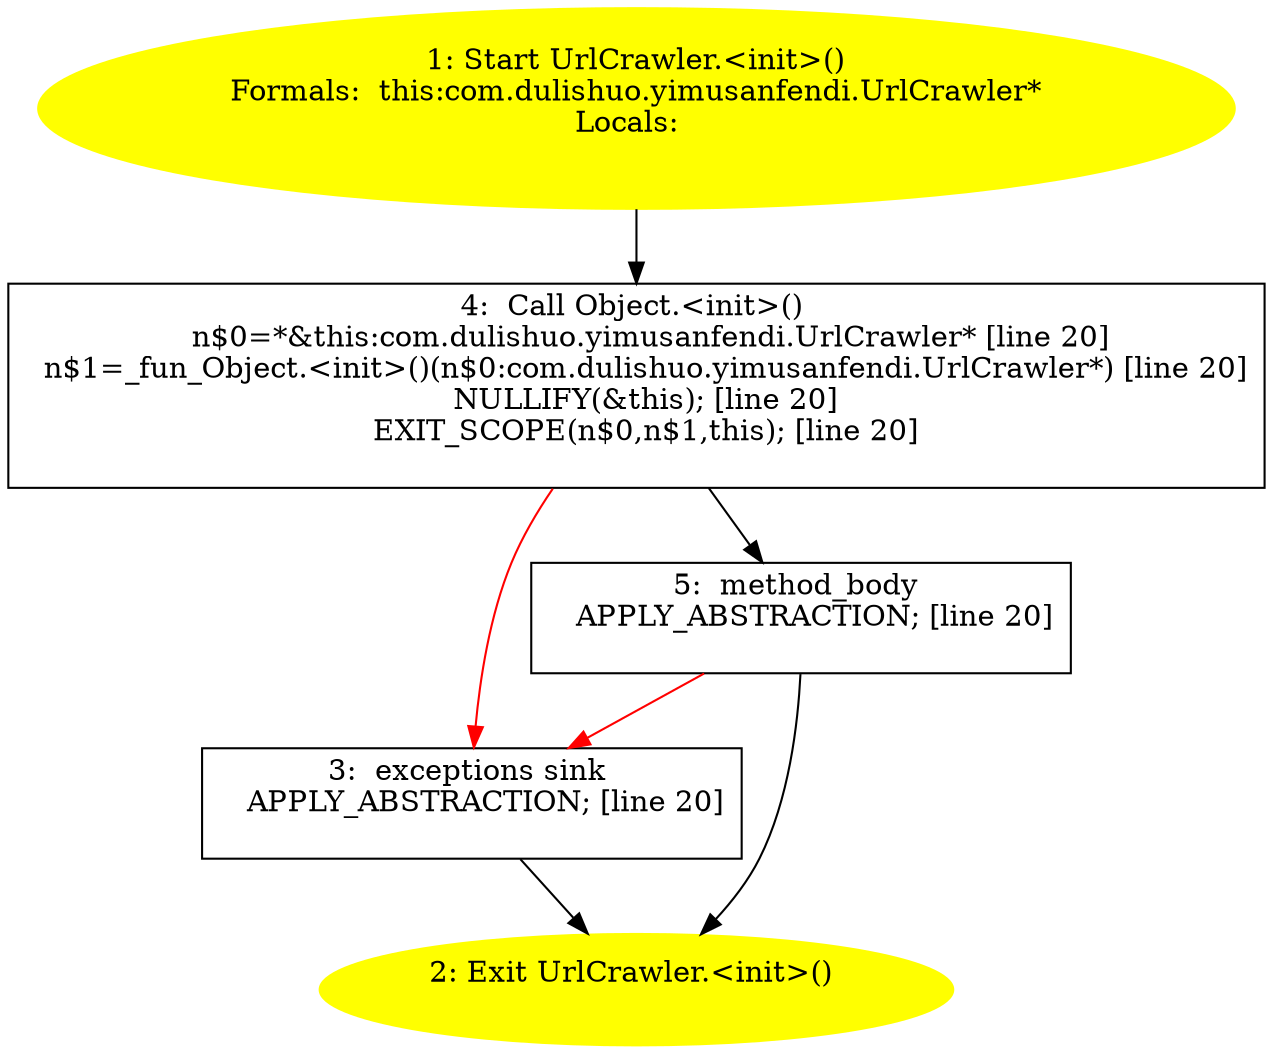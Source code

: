 /* @generated */
digraph cfg {
"com.dulishuo.yimusanfendi.UrlCrawler.<init>().9b730cd65a35ba5ab5846ce77758af14_1" [label="1: Start UrlCrawler.<init>()\nFormals:  this:com.dulishuo.yimusanfendi.UrlCrawler*\nLocals:  \n  " color=yellow style=filled]
	

	 "com.dulishuo.yimusanfendi.UrlCrawler.<init>().9b730cd65a35ba5ab5846ce77758af14_1" -> "com.dulishuo.yimusanfendi.UrlCrawler.<init>().9b730cd65a35ba5ab5846ce77758af14_4" ;
"com.dulishuo.yimusanfendi.UrlCrawler.<init>().9b730cd65a35ba5ab5846ce77758af14_2" [label="2: Exit UrlCrawler.<init>() \n  " color=yellow style=filled]
	

"com.dulishuo.yimusanfendi.UrlCrawler.<init>().9b730cd65a35ba5ab5846ce77758af14_3" [label="3:  exceptions sink \n   APPLY_ABSTRACTION; [line 20]\n " shape="box"]
	

	 "com.dulishuo.yimusanfendi.UrlCrawler.<init>().9b730cd65a35ba5ab5846ce77758af14_3" -> "com.dulishuo.yimusanfendi.UrlCrawler.<init>().9b730cd65a35ba5ab5846ce77758af14_2" ;
"com.dulishuo.yimusanfendi.UrlCrawler.<init>().9b730cd65a35ba5ab5846ce77758af14_4" [label="4:  Call Object.<init>() \n   n$0=*&this:com.dulishuo.yimusanfendi.UrlCrawler* [line 20]\n  n$1=_fun_Object.<init>()(n$0:com.dulishuo.yimusanfendi.UrlCrawler*) [line 20]\n  NULLIFY(&this); [line 20]\n  EXIT_SCOPE(n$0,n$1,this); [line 20]\n " shape="box"]
	

	 "com.dulishuo.yimusanfendi.UrlCrawler.<init>().9b730cd65a35ba5ab5846ce77758af14_4" -> "com.dulishuo.yimusanfendi.UrlCrawler.<init>().9b730cd65a35ba5ab5846ce77758af14_5" ;
	 "com.dulishuo.yimusanfendi.UrlCrawler.<init>().9b730cd65a35ba5ab5846ce77758af14_4" -> "com.dulishuo.yimusanfendi.UrlCrawler.<init>().9b730cd65a35ba5ab5846ce77758af14_3" [color="red" ];
"com.dulishuo.yimusanfendi.UrlCrawler.<init>().9b730cd65a35ba5ab5846ce77758af14_5" [label="5:  method_body \n   APPLY_ABSTRACTION; [line 20]\n " shape="box"]
	

	 "com.dulishuo.yimusanfendi.UrlCrawler.<init>().9b730cd65a35ba5ab5846ce77758af14_5" -> "com.dulishuo.yimusanfendi.UrlCrawler.<init>().9b730cd65a35ba5ab5846ce77758af14_2" ;
	 "com.dulishuo.yimusanfendi.UrlCrawler.<init>().9b730cd65a35ba5ab5846ce77758af14_5" -> "com.dulishuo.yimusanfendi.UrlCrawler.<init>().9b730cd65a35ba5ab5846ce77758af14_3" [color="red" ];
}
